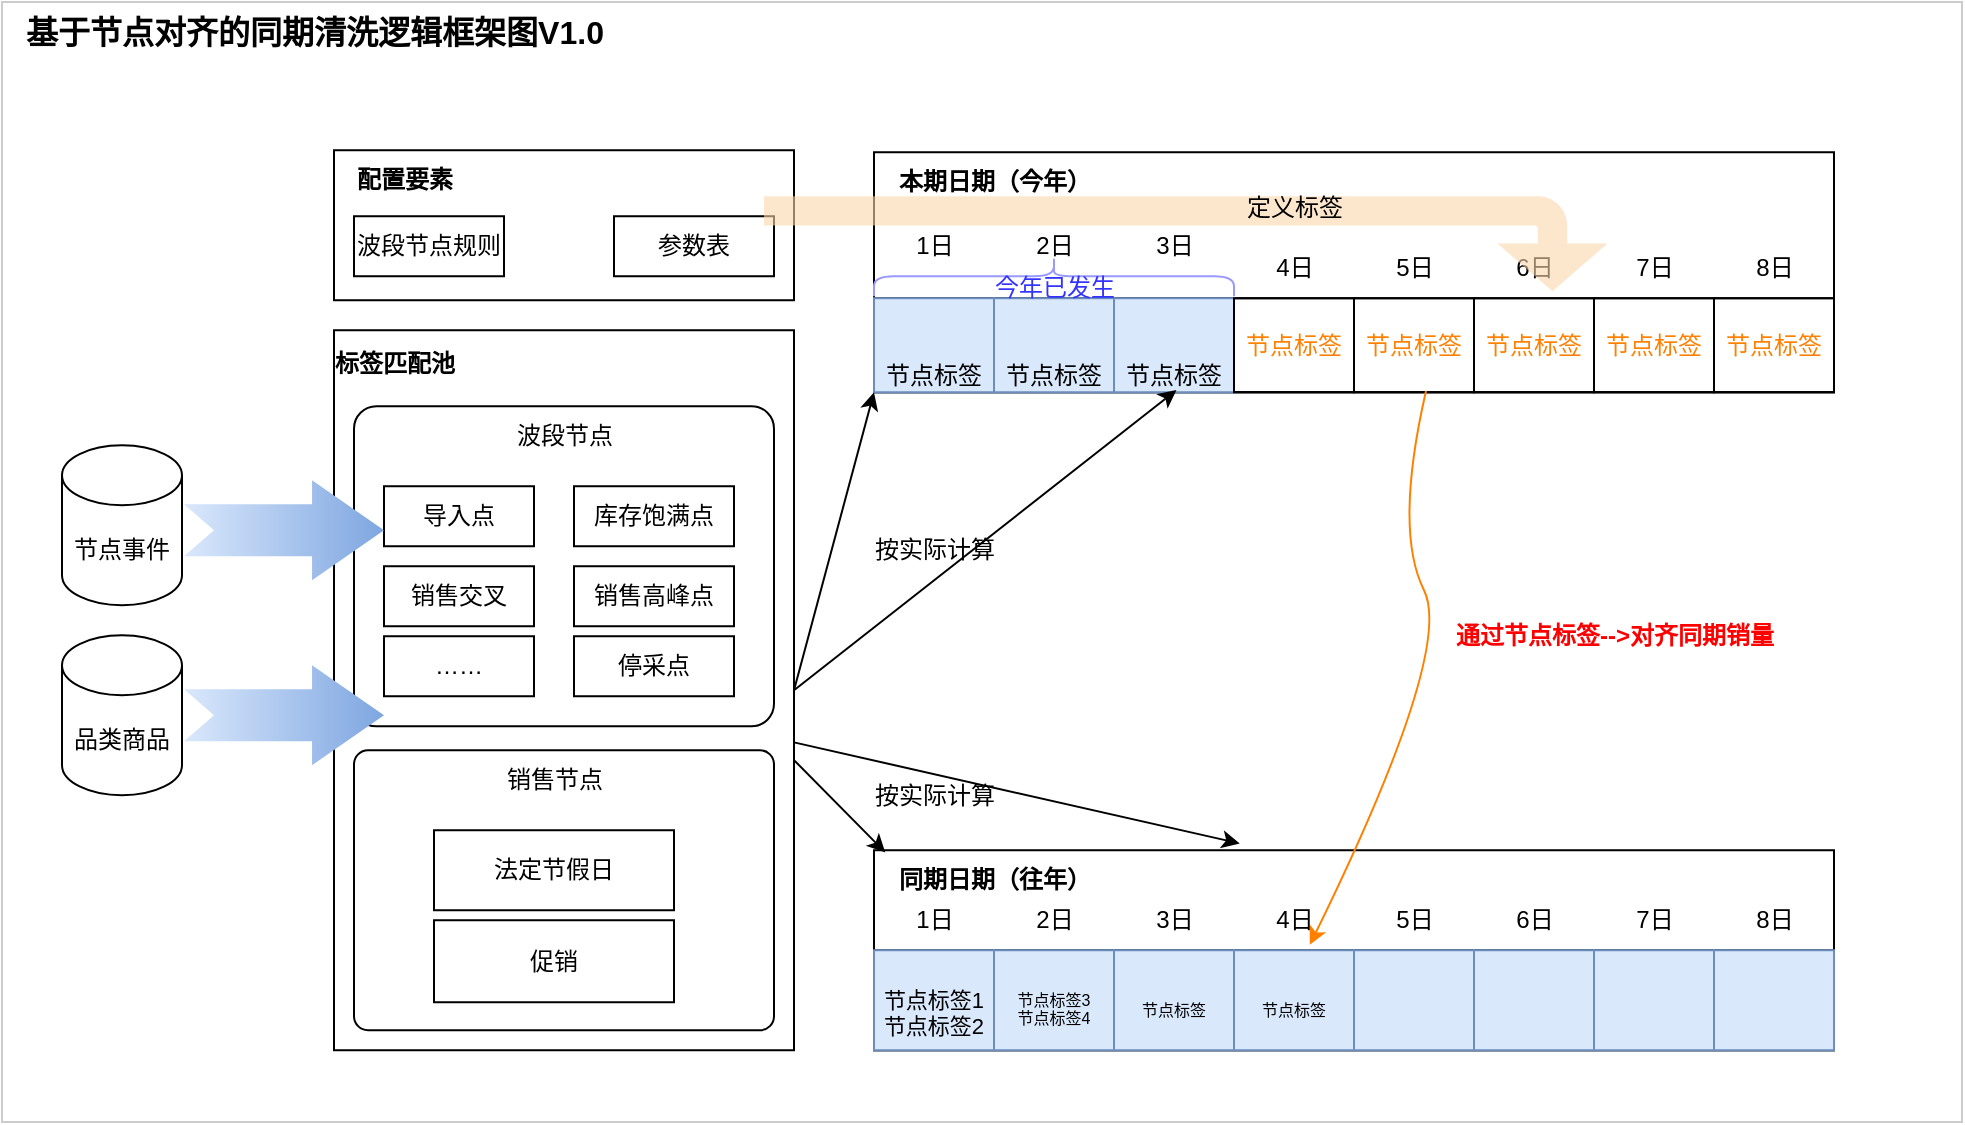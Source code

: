 <mxfile version="21.7.4" type="github">
  <diagram name="第 1 页" id="3W-qNyAslOVX8rs-bLyV">
    <mxGraphModel dx="2272" dy="840" grid="1" gridSize="10" guides="1" tooltips="1" connect="1" arrows="1" fold="1" page="1" pageScale="1" pageWidth="850" pageHeight="1100" math="0" shadow="0">
      <root>
        <mxCell id="0" />
        <mxCell id="1" parent="0" />
        <mxCell id="cDIWluWBUJS4sIbsqJ_c-129" value="" style="rounded=0;whiteSpace=wrap;html=1;strokeColor=#CCCCCC;" vertex="1" parent="1">
          <mxGeometry x="-850" width="980" height="560" as="geometry" />
        </mxCell>
        <mxCell id="cDIWluWBUJS4sIbsqJ_c-130" value="" style="rounded=0;whiteSpace=wrap;html=1;" vertex="1" parent="1">
          <mxGeometry x="-684" y="164.12" width="230" height="360" as="geometry" />
        </mxCell>
        <mxCell id="cDIWluWBUJS4sIbsqJ_c-131" value="" style="rounded=1;whiteSpace=wrap;html=1;fillColor=none;arcSize=5;" vertex="1" parent="1">
          <mxGeometry x="-674" y="374.12" width="210" height="140" as="geometry" />
        </mxCell>
        <mxCell id="cDIWluWBUJS4sIbsqJ_c-132" value="销售节点" style="text;html=1;align=center;verticalAlign=middle;resizable=0;points=[];autosize=1;strokeColor=none;fillColor=none;" vertex="1" parent="1">
          <mxGeometry x="-609" y="374.12" width="70" height="30" as="geometry" />
        </mxCell>
        <mxCell id="cDIWluWBUJS4sIbsqJ_c-133" value="法定节假日" style="rounded=0;whiteSpace=wrap;html=1;fillColor=none;" vertex="1" parent="1">
          <mxGeometry x="-634" y="414.12" width="120" height="40" as="geometry" />
        </mxCell>
        <mxCell id="cDIWluWBUJS4sIbsqJ_c-134" value="促销" style="rounded=0;whiteSpace=wrap;html=1;fillColor=none;" vertex="1" parent="1">
          <mxGeometry x="-634" y="459.12" width="120" height="41" as="geometry" />
        </mxCell>
        <mxCell id="cDIWluWBUJS4sIbsqJ_c-135" value="" style="rounded=1;whiteSpace=wrap;html=1;arcSize=7;" vertex="1" parent="1">
          <mxGeometry x="-674" y="202.12" width="210" height="160" as="geometry" />
        </mxCell>
        <mxCell id="cDIWluWBUJS4sIbsqJ_c-136" value="导入点" style="rounded=0;whiteSpace=wrap;html=1;" vertex="1" parent="1">
          <mxGeometry x="-659" y="242.12" width="75" height="30" as="geometry" />
        </mxCell>
        <mxCell id="cDIWluWBUJS4sIbsqJ_c-137" value="销售交叉" style="rounded=0;whiteSpace=wrap;html=1;" vertex="1" parent="1">
          <mxGeometry x="-659" y="282.12" width="75" height="30" as="geometry" />
        </mxCell>
        <mxCell id="cDIWluWBUJS4sIbsqJ_c-138" value="库存饱满点" style="rounded=0;whiteSpace=wrap;html=1;" vertex="1" parent="1">
          <mxGeometry x="-564" y="242.12" width="80" height="30" as="geometry" />
        </mxCell>
        <mxCell id="cDIWluWBUJS4sIbsqJ_c-139" value="销售高峰点" style="rounded=0;whiteSpace=wrap;html=1;" vertex="1" parent="1">
          <mxGeometry x="-564" y="282.12" width="80" height="30" as="geometry" />
        </mxCell>
        <mxCell id="cDIWluWBUJS4sIbsqJ_c-140" value="停采点" style="rounded=0;whiteSpace=wrap;html=1;" vertex="1" parent="1">
          <mxGeometry x="-564" y="317.12" width="80" height="30" as="geometry" />
        </mxCell>
        <mxCell id="cDIWluWBUJS4sIbsqJ_c-141" value="波段节点" style="text;html=1;align=center;verticalAlign=middle;resizable=0;points=[];autosize=1;strokeColor=none;fillColor=none;" vertex="1" parent="1">
          <mxGeometry x="-604" y="202.12" width="70" height="30" as="geometry" />
        </mxCell>
        <mxCell id="cDIWluWBUJS4sIbsqJ_c-142" value="……" style="rounded=0;whiteSpace=wrap;html=1;" vertex="1" parent="1">
          <mxGeometry x="-659" y="317.12" width="75" height="30" as="geometry" />
        </mxCell>
        <mxCell id="cDIWluWBUJS4sIbsqJ_c-143" value="标签匹配池" style="text;html=1;align=center;verticalAlign=middle;resizable=0;points=[];autosize=1;strokeColor=none;fillColor=none;fontStyle=1" vertex="1" parent="1">
          <mxGeometry x="-694" y="166.12" width="80" height="30" as="geometry" />
        </mxCell>
        <mxCell id="cDIWluWBUJS4sIbsqJ_c-144" value="" style="rounded=0;whiteSpace=wrap;html=1;" vertex="1" parent="1">
          <mxGeometry x="-414" y="424.12" width="480" height="100" as="geometry" />
        </mxCell>
        <mxCell id="cDIWluWBUJS4sIbsqJ_c-145" value="同期日期（往年）" style="text;html=1;align=center;verticalAlign=middle;resizable=0;points=[];autosize=1;strokeColor=none;fillColor=none;fontStyle=1" vertex="1" parent="1">
          <mxGeometry x="-414" y="424.12" width="120" height="30" as="geometry" />
        </mxCell>
        <mxCell id="cDIWluWBUJS4sIbsqJ_c-146" value="" style="childLayout=tableLayout;recursiveResize=0;shadow=0;fillColor=none;" vertex="1" parent="1">
          <mxGeometry x="-414" y="474.12" width="480" height="50" as="geometry" />
        </mxCell>
        <mxCell id="cDIWluWBUJS4sIbsqJ_c-147" value="" style="shape=tableRow;horizontal=0;startSize=0;swimlaneHead=0;swimlaneBody=0;top=0;left=0;bottom=0;right=0;dropTarget=0;collapsible=0;recursiveResize=0;expand=0;fontStyle=0;fillColor=none;strokeColor=inherit;" vertex="1" parent="cDIWluWBUJS4sIbsqJ_c-146">
          <mxGeometry width="480" height="50" as="geometry" />
        </mxCell>
        <mxCell id="cDIWluWBUJS4sIbsqJ_c-148" value="&lt;font style=&quot;font-size: 11px;&quot;&gt;&lt;br style=&quot;font-size: 11px;&quot;&gt;节点标签1&lt;br style=&quot;font-size: 11px;&quot;&gt;节点标签2&lt;/font&gt;" style="connectable=0;recursiveResize=0;strokeColor=#6c8ebf;fillColor=#dae8fc;align=center;whiteSpace=wrap;html=1;fontSize=8;" vertex="1" parent="cDIWluWBUJS4sIbsqJ_c-147">
          <mxGeometry width="60" height="50" as="geometry">
            <mxRectangle width="60" height="50" as="alternateBounds" />
          </mxGeometry>
        </mxCell>
        <mxCell id="cDIWluWBUJS4sIbsqJ_c-149" value="&lt;br style=&quot;border-color: var(--border-color); font-size: 8px;&quot;&gt;节点标签3&lt;br style=&quot;font-size: 8px;&quot;&gt;节点标签4" style="connectable=0;recursiveResize=0;strokeColor=#6c8ebf;fillColor=#dae8fc;align=center;whiteSpace=wrap;html=1;fontSize=8;" vertex="1" parent="cDIWluWBUJS4sIbsqJ_c-147">
          <mxGeometry x="60" width="60" height="50" as="geometry">
            <mxRectangle width="60" height="50" as="alternateBounds" />
          </mxGeometry>
        </mxCell>
        <mxCell id="cDIWluWBUJS4sIbsqJ_c-150" value="&lt;br style=&quot;border-color: var(--border-color); font-size: 8px;&quot;&gt;节点标签" style="connectable=0;recursiveResize=0;strokeColor=#6c8ebf;fillColor=#dae8fc;align=center;whiteSpace=wrap;html=1;fontSize=8;" vertex="1" parent="cDIWluWBUJS4sIbsqJ_c-147">
          <mxGeometry x="120" width="60" height="50" as="geometry">
            <mxRectangle width="60" height="50" as="alternateBounds" />
          </mxGeometry>
        </mxCell>
        <mxCell id="cDIWluWBUJS4sIbsqJ_c-151" value="&lt;br style=&quot;border-color: var(--border-color); font-size: 8px;&quot;&gt;节点标签" style="connectable=0;recursiveResize=0;strokeColor=#6c8ebf;fillColor=#dae8fc;align=center;whiteSpace=wrap;html=1;fontSize=8;" vertex="1" parent="cDIWluWBUJS4sIbsqJ_c-147">
          <mxGeometry x="180" width="60" height="50" as="geometry">
            <mxRectangle width="60" height="50" as="alternateBounds" />
          </mxGeometry>
        </mxCell>
        <mxCell id="cDIWluWBUJS4sIbsqJ_c-152" style="connectable=0;recursiveResize=0;strokeColor=#6c8ebf;fillColor=#dae8fc;align=center;whiteSpace=wrap;html=1;" vertex="1" parent="cDIWluWBUJS4sIbsqJ_c-147">
          <mxGeometry x="240" width="60" height="50" as="geometry">
            <mxRectangle width="60" height="50" as="alternateBounds" />
          </mxGeometry>
        </mxCell>
        <mxCell id="cDIWluWBUJS4sIbsqJ_c-153" style="connectable=0;recursiveResize=0;strokeColor=#6c8ebf;fillColor=#dae8fc;align=center;whiteSpace=wrap;html=1;" vertex="1" parent="cDIWluWBUJS4sIbsqJ_c-147">
          <mxGeometry x="300" width="60" height="50" as="geometry">
            <mxRectangle width="60" height="50" as="alternateBounds" />
          </mxGeometry>
        </mxCell>
        <mxCell id="cDIWluWBUJS4sIbsqJ_c-154" style="connectable=0;recursiveResize=0;strokeColor=#6c8ebf;fillColor=#dae8fc;align=center;whiteSpace=wrap;html=1;" vertex="1" parent="cDIWluWBUJS4sIbsqJ_c-147">
          <mxGeometry x="360" width="60" height="50" as="geometry">
            <mxRectangle width="60" height="50" as="alternateBounds" />
          </mxGeometry>
        </mxCell>
        <mxCell id="cDIWluWBUJS4sIbsqJ_c-155" style="connectable=0;recursiveResize=0;strokeColor=#6c8ebf;fillColor=#dae8fc;align=center;whiteSpace=wrap;html=1;" vertex="1" parent="cDIWluWBUJS4sIbsqJ_c-147">
          <mxGeometry x="420" width="60" height="50" as="geometry">
            <mxRectangle width="60" height="50" as="alternateBounds" />
          </mxGeometry>
        </mxCell>
        <mxCell id="cDIWluWBUJS4sIbsqJ_c-156" value="" style="rounded=0;whiteSpace=wrap;html=1;" vertex="1" parent="1">
          <mxGeometry x="-414" y="75.12" width="480" height="120" as="geometry" />
        </mxCell>
        <mxCell id="cDIWluWBUJS4sIbsqJ_c-157" value="本期日期（今年）" style="text;html=1;align=center;verticalAlign=middle;resizable=0;points=[];autosize=1;strokeColor=none;fillColor=none;fontStyle=1" vertex="1" parent="1">
          <mxGeometry x="-414" y="75.12" width="120" height="30" as="geometry" />
        </mxCell>
        <mxCell id="cDIWluWBUJS4sIbsqJ_c-158" value="" style="childLayout=tableLayout;recursiveResize=0;shadow=0;fillColor=none;" vertex="1" parent="1">
          <mxGeometry x="-414" y="148.12" width="480" height="47" as="geometry" />
        </mxCell>
        <mxCell id="cDIWluWBUJS4sIbsqJ_c-159" value="" style="shape=tableRow;horizontal=0;startSize=0;swimlaneHead=0;swimlaneBody=0;top=0;left=0;bottom=0;right=0;dropTarget=0;collapsible=0;recursiveResize=0;expand=0;fontStyle=0;fillColor=none;strokeColor=inherit;" vertex="1" parent="cDIWluWBUJS4sIbsqJ_c-158">
          <mxGeometry width="480" height="47" as="geometry" />
        </mxCell>
        <mxCell id="cDIWluWBUJS4sIbsqJ_c-160" value="&lt;br style=&quot;border-color: var(--border-color);&quot;&gt;&lt;br style=&quot;border-color: var(--border-color);&quot;&gt;节点标签" style="connectable=0;recursiveResize=0;strokeColor=#6c8ebf;fillColor=#dae8fc;align=center;whiteSpace=wrap;html=1;" vertex="1" parent="cDIWluWBUJS4sIbsqJ_c-159">
          <mxGeometry width="60" height="47" as="geometry">
            <mxRectangle width="60" height="47" as="alternateBounds" />
          </mxGeometry>
        </mxCell>
        <mxCell id="cDIWluWBUJS4sIbsqJ_c-161" value="&lt;br style=&quot;border-color: var(--border-color);&quot;&gt;&lt;br style=&quot;border-color: var(--border-color);&quot;&gt;节点标签" style="connectable=0;recursiveResize=0;strokeColor=#6c8ebf;fillColor=#dae8fc;align=center;whiteSpace=wrap;html=1;" vertex="1" parent="cDIWluWBUJS4sIbsqJ_c-159">
          <mxGeometry x="60" width="60" height="47" as="geometry">
            <mxRectangle width="60" height="47" as="alternateBounds" />
          </mxGeometry>
        </mxCell>
        <mxCell id="cDIWluWBUJS4sIbsqJ_c-162" value="&lt;br style=&quot;border-color: var(--border-color);&quot;&gt;&lt;br style=&quot;border-color: var(--border-color);&quot;&gt;节点标签" style="connectable=0;recursiveResize=0;strokeColor=#6c8ebf;fillColor=#dae8fc;align=center;whiteSpace=wrap;html=1;" vertex="1" parent="cDIWluWBUJS4sIbsqJ_c-159">
          <mxGeometry x="120" width="60" height="47" as="geometry">
            <mxRectangle width="60" height="47" as="alternateBounds" />
          </mxGeometry>
        </mxCell>
        <mxCell id="cDIWluWBUJS4sIbsqJ_c-163" value="&lt;font color=&quot;#ff8000&quot;&gt;节点标签&lt;/font&gt;" style="connectable=0;recursiveResize=0;strokeColor=inherit;fillColor=none;align=center;whiteSpace=wrap;html=1;" vertex="1" parent="cDIWluWBUJS4sIbsqJ_c-159">
          <mxGeometry x="180" width="60" height="47" as="geometry">
            <mxRectangle width="60" height="47" as="alternateBounds" />
          </mxGeometry>
        </mxCell>
        <mxCell id="cDIWluWBUJS4sIbsqJ_c-164" value="&lt;font color=&quot;#ff8000&quot;&gt;节点标签&lt;/font&gt;" style="connectable=0;recursiveResize=0;strokeColor=inherit;fillColor=none;align=center;whiteSpace=wrap;html=1;" vertex="1" parent="cDIWluWBUJS4sIbsqJ_c-159">
          <mxGeometry x="240" width="60" height="47" as="geometry">
            <mxRectangle width="60" height="47" as="alternateBounds" />
          </mxGeometry>
        </mxCell>
        <mxCell id="cDIWluWBUJS4sIbsqJ_c-165" value="&lt;font color=&quot;#ff8000&quot;&gt;节点标签&lt;/font&gt;" style="connectable=0;recursiveResize=0;strokeColor=inherit;fillColor=none;align=center;whiteSpace=wrap;html=1;" vertex="1" parent="cDIWluWBUJS4sIbsqJ_c-159">
          <mxGeometry x="300" width="60" height="47" as="geometry">
            <mxRectangle width="60" height="47" as="alternateBounds" />
          </mxGeometry>
        </mxCell>
        <mxCell id="cDIWluWBUJS4sIbsqJ_c-166" value="&lt;font color=&quot;#ff8000&quot;&gt;节点标签&lt;/font&gt;" style="connectable=0;recursiveResize=0;strokeColor=inherit;fillColor=none;align=center;whiteSpace=wrap;html=1;" vertex="1" parent="cDIWluWBUJS4sIbsqJ_c-159">
          <mxGeometry x="360" width="60" height="47" as="geometry">
            <mxRectangle width="60" height="47" as="alternateBounds" />
          </mxGeometry>
        </mxCell>
        <mxCell id="cDIWluWBUJS4sIbsqJ_c-167" value="&lt;font color=&quot;#ff8000&quot;&gt;节点标签&lt;/font&gt;" style="connectable=0;recursiveResize=0;strokeColor=inherit;fillColor=none;align=center;whiteSpace=wrap;html=1;" vertex="1" parent="cDIWluWBUJS4sIbsqJ_c-159">
          <mxGeometry x="420" width="60" height="47" as="geometry">
            <mxRectangle width="60" height="47" as="alternateBounds" />
          </mxGeometry>
        </mxCell>
        <mxCell id="cDIWluWBUJS4sIbsqJ_c-168" value="品类商品" style="shape=cylinder3;whiteSpace=wrap;html=1;boundedLbl=1;backgroundOutline=1;size=15;" vertex="1" parent="1">
          <mxGeometry x="-820" y="316.62" width="60" height="80" as="geometry" />
        </mxCell>
        <mxCell id="cDIWluWBUJS4sIbsqJ_c-169" value="节点事件" style="shape=cylinder3;whiteSpace=wrap;html=1;boundedLbl=1;backgroundOutline=1;size=15;" vertex="1" parent="1">
          <mxGeometry x="-820" y="221.62" width="60" height="80" as="geometry" />
        </mxCell>
        <mxCell id="cDIWluWBUJS4sIbsqJ_c-170" value="" style="html=1;shadow=0;dashed=0;align=center;verticalAlign=middle;shape=mxgraph.arrows2.arrow;dy=0.48;dx=35.98;notch=15;fillColor=#dae8fc;gradientColor=#7ea6e0;strokeColor=none;gradientDirection=east;" vertex="1" parent="1">
          <mxGeometry x="-759" y="239.12" width="100" height="50" as="geometry" />
        </mxCell>
        <mxCell id="cDIWluWBUJS4sIbsqJ_c-171" value="" style="html=1;shadow=0;dashed=0;align=center;verticalAlign=middle;shape=mxgraph.arrows2.arrow;dy=0.48;dx=35.98;notch=15;fillColor=#dae8fc;gradientColor=#7ea6e0;strokeColor=none;gradientDirection=east;" vertex="1" parent="1">
          <mxGeometry x="-759" y="331.62" width="100" height="50" as="geometry" />
        </mxCell>
        <mxCell id="cDIWluWBUJS4sIbsqJ_c-172" value="" style="endArrow=classic;html=1;rounded=0;entryX=0.047;entryY=0.037;entryDx=0;entryDy=0;entryPerimeter=0;exitX=1;exitY=0.597;exitDx=0;exitDy=0;exitPerimeter=0;" edge="1" parent="1" source="cDIWluWBUJS4sIbsqJ_c-130" target="cDIWluWBUJS4sIbsqJ_c-145">
          <mxGeometry width="50" height="50" relative="1" as="geometry">
            <mxPoint x="-444" y="354.12" as="sourcePoint" />
            <mxPoint x="-94" y="174.12" as="targetPoint" />
          </mxGeometry>
        </mxCell>
        <mxCell id="cDIWluWBUJS4sIbsqJ_c-173" value="" style="endArrow=classic;html=1;rounded=0;entryX=0.381;entryY=-0.034;entryDx=0;entryDy=0;entryPerimeter=0;" edge="1" parent="1" source="cDIWluWBUJS4sIbsqJ_c-130" target="cDIWluWBUJS4sIbsqJ_c-144">
          <mxGeometry width="50" height="50" relative="1" as="geometry">
            <mxPoint x="-444" y="294.12" as="sourcePoint" />
            <mxPoint x="-324" y="324.12" as="targetPoint" />
          </mxGeometry>
        </mxCell>
        <mxCell id="cDIWluWBUJS4sIbsqJ_c-174" value="" style="curved=1;endArrow=classic;html=1;rounded=0;exitX=0.575;exitY=0.987;exitDx=0;exitDy=0;exitPerimeter=0;entryX=0.454;entryY=-0.054;entryDx=0;entryDy=0;entryPerimeter=0;strokeColor=#FF8000;" edge="1" parent="1" source="cDIWluWBUJS4sIbsqJ_c-159" target="cDIWluWBUJS4sIbsqJ_c-147">
          <mxGeometry width="50" height="50" relative="1" as="geometry">
            <mxPoint x="-4" y="174.12" as="sourcePoint" />
            <mxPoint x="-4" y="304.12" as="targetPoint" />
            <Array as="points">
              <mxPoint x="-154" y="264.12" />
              <mxPoint x="-124" y="324.12" />
            </Array>
          </mxGeometry>
        </mxCell>
        <mxCell id="cDIWluWBUJS4sIbsqJ_c-175" value="通过节点标签--&amp;gt;对齐同期销量" style="text;html=1;align=center;verticalAlign=middle;resizable=0;points=[];autosize=1;strokeColor=none;fillColor=none;fontStyle=1;fontColor=#FF0000;" vertex="1" parent="1">
          <mxGeometry x="-134" y="301.75" width="180" height="30" as="geometry" />
        </mxCell>
        <mxCell id="cDIWluWBUJS4sIbsqJ_c-176" value="1日" style="text;html=1;align=center;verticalAlign=middle;resizable=0;points=[];autosize=1;strokeColor=none;fillColor=none;" vertex="1" parent="1">
          <mxGeometry x="-404" y="107.12" width="40" height="30" as="geometry" />
        </mxCell>
        <mxCell id="cDIWluWBUJS4sIbsqJ_c-177" value="2日" style="text;html=1;align=center;verticalAlign=middle;resizable=0;points=[];autosize=1;strokeColor=none;fillColor=none;" vertex="1" parent="1">
          <mxGeometry x="-344" y="107.12" width="40" height="30" as="geometry" />
        </mxCell>
        <mxCell id="cDIWluWBUJS4sIbsqJ_c-178" value="3日" style="text;html=1;align=center;verticalAlign=middle;resizable=0;points=[];autosize=1;strokeColor=none;fillColor=none;" vertex="1" parent="1">
          <mxGeometry x="-284" y="107.12" width="40" height="30" as="geometry" />
        </mxCell>
        <mxCell id="cDIWluWBUJS4sIbsqJ_c-179" value="4日" style="text;html=1;align=center;verticalAlign=middle;resizable=0;points=[];autosize=1;strokeColor=none;fillColor=none;" vertex="1" parent="1">
          <mxGeometry x="-224" y="118.12" width="40" height="30" as="geometry" />
        </mxCell>
        <mxCell id="cDIWluWBUJS4sIbsqJ_c-180" value="8日" style="text;html=1;align=center;verticalAlign=middle;resizable=0;points=[];autosize=1;strokeColor=none;fillColor=none;" vertex="1" parent="1">
          <mxGeometry x="16" y="118.12" width="40" height="30" as="geometry" />
        </mxCell>
        <mxCell id="cDIWluWBUJS4sIbsqJ_c-181" value="7日" style="text;html=1;align=center;verticalAlign=middle;resizable=0;points=[];autosize=1;strokeColor=none;fillColor=none;" vertex="1" parent="1">
          <mxGeometry x="-44" y="118.12" width="40" height="30" as="geometry" />
        </mxCell>
        <mxCell id="cDIWluWBUJS4sIbsqJ_c-182" value="6日" style="text;html=1;align=center;verticalAlign=middle;resizable=0;points=[];autosize=1;strokeColor=none;fillColor=none;" vertex="1" parent="1">
          <mxGeometry x="-104" y="118.12" width="40" height="30" as="geometry" />
        </mxCell>
        <mxCell id="cDIWluWBUJS4sIbsqJ_c-183" value="5日" style="text;html=1;align=center;verticalAlign=middle;resizable=0;points=[];autosize=1;strokeColor=none;fillColor=none;" vertex="1" parent="1">
          <mxGeometry x="-164" y="118.12" width="40" height="30" as="geometry" />
        </mxCell>
        <mxCell id="cDIWluWBUJS4sIbsqJ_c-184" value="1日" style="text;html=1;align=center;verticalAlign=middle;resizable=0;points=[];autosize=1;strokeColor=none;fillColor=none;" vertex="1" parent="1">
          <mxGeometry x="-404" y="444.12" width="40" height="30" as="geometry" />
        </mxCell>
        <mxCell id="cDIWluWBUJS4sIbsqJ_c-185" value="2日" style="text;html=1;align=center;verticalAlign=middle;resizable=0;points=[];autosize=1;strokeColor=none;fillColor=none;" vertex="1" parent="1">
          <mxGeometry x="-344" y="444.12" width="40" height="30" as="geometry" />
        </mxCell>
        <mxCell id="cDIWluWBUJS4sIbsqJ_c-186" value="3日" style="text;html=1;align=center;verticalAlign=middle;resizable=0;points=[];autosize=1;strokeColor=none;fillColor=none;" vertex="1" parent="1">
          <mxGeometry x="-284" y="444.12" width="40" height="30" as="geometry" />
        </mxCell>
        <mxCell id="cDIWluWBUJS4sIbsqJ_c-187" value="4日" style="text;html=1;align=center;verticalAlign=middle;resizable=0;points=[];autosize=1;strokeColor=none;fillColor=none;" vertex="1" parent="1">
          <mxGeometry x="-224" y="444.12" width="40" height="30" as="geometry" />
        </mxCell>
        <mxCell id="cDIWluWBUJS4sIbsqJ_c-188" value="8日" style="text;html=1;align=center;verticalAlign=middle;resizable=0;points=[];autosize=1;strokeColor=none;fillColor=none;" vertex="1" parent="1">
          <mxGeometry x="16" y="444.12" width="40" height="30" as="geometry" />
        </mxCell>
        <mxCell id="cDIWluWBUJS4sIbsqJ_c-189" value="7日" style="text;html=1;align=center;verticalAlign=middle;resizable=0;points=[];autosize=1;strokeColor=none;fillColor=none;" vertex="1" parent="1">
          <mxGeometry x="-44" y="444.12" width="40" height="30" as="geometry" />
        </mxCell>
        <mxCell id="cDIWluWBUJS4sIbsqJ_c-190" value="6日" style="text;html=1;align=center;verticalAlign=middle;resizable=0;points=[];autosize=1;strokeColor=none;fillColor=none;" vertex="1" parent="1">
          <mxGeometry x="-104" y="444.12" width="40" height="30" as="geometry" />
        </mxCell>
        <mxCell id="cDIWluWBUJS4sIbsqJ_c-191" value="5日" style="text;html=1;align=center;verticalAlign=middle;resizable=0;points=[];autosize=1;strokeColor=none;fillColor=none;" vertex="1" parent="1">
          <mxGeometry x="-164" y="444.12" width="40" height="30" as="geometry" />
        </mxCell>
        <mxCell id="cDIWluWBUJS4sIbsqJ_c-192" value="" style="shape=curlyBracket;whiteSpace=wrap;html=1;rounded=1;flipH=1;labelPosition=right;verticalLabelPosition=middle;align=left;verticalAlign=middle;direction=south;strokeColor=#9999FF;" vertex="1" parent="1">
          <mxGeometry x="-414" y="127.12" width="180" height="20" as="geometry" />
        </mxCell>
        <mxCell id="cDIWluWBUJS4sIbsqJ_c-193" value="今年已发生" style="text;html=1;align=center;verticalAlign=middle;resizable=0;points=[];autosize=1;strokeColor=none;fillColor=none;fontColor=#3333FF;" vertex="1" parent="1">
          <mxGeometry x="-364" y="128.12" width="80" height="30" as="geometry" />
        </mxCell>
        <mxCell id="cDIWluWBUJS4sIbsqJ_c-194" value="" style="endArrow=classic;html=1;rounded=0;entryX=0;entryY=1;entryDx=0;entryDy=0;" edge="1" parent="1" target="cDIWluWBUJS4sIbsqJ_c-158">
          <mxGeometry width="50" height="50" relative="1" as="geometry">
            <mxPoint x="-454" y="344.12" as="sourcePoint" />
            <mxPoint x="-404" y="294.12" as="targetPoint" />
          </mxGeometry>
        </mxCell>
        <mxCell id="cDIWluWBUJS4sIbsqJ_c-195" value="" style="endArrow=classic;html=1;rounded=0;entryX=0.315;entryY=0.977;entryDx=0;entryDy=0;entryPerimeter=0;" edge="1" parent="1" target="cDIWluWBUJS4sIbsqJ_c-158">
          <mxGeometry width="50" height="50" relative="1" as="geometry">
            <mxPoint x="-454" y="344.12" as="sourcePoint" />
            <mxPoint x="-404" y="224.12" as="targetPoint" />
          </mxGeometry>
        </mxCell>
        <mxCell id="cDIWluWBUJS4sIbsqJ_c-196" value="按实际计算" style="text;html=1;align=center;verticalAlign=middle;resizable=0;points=[];autosize=1;strokeColor=none;fillColor=none;" vertex="1" parent="1">
          <mxGeometry x="-424" y="381.62" width="80" height="30" as="geometry" />
        </mxCell>
        <mxCell id="cDIWluWBUJS4sIbsqJ_c-197" value="按实际计算" style="text;html=1;align=center;verticalAlign=middle;resizable=0;points=[];autosize=1;strokeColor=none;fillColor=none;" vertex="1" parent="1">
          <mxGeometry x="-424" y="259.12" width="80" height="30" as="geometry" />
        </mxCell>
        <mxCell id="cDIWluWBUJS4sIbsqJ_c-198" value="" style="rounded=0;whiteSpace=wrap;html=1;" vertex="1" parent="1">
          <mxGeometry x="-684" y="74.12" width="230" height="75" as="geometry" />
        </mxCell>
        <mxCell id="cDIWluWBUJS4sIbsqJ_c-199" value="波段节点规则" style="rounded=0;whiteSpace=wrap;html=1;" vertex="1" parent="1">
          <mxGeometry x="-674" y="107.12" width="75" height="30" as="geometry" />
        </mxCell>
        <mxCell id="cDIWluWBUJS4sIbsqJ_c-200" value="参数表" style="rounded=0;whiteSpace=wrap;html=1;" vertex="1" parent="1">
          <mxGeometry x="-544" y="107.12" width="80" height="30" as="geometry" />
        </mxCell>
        <mxCell id="cDIWluWBUJS4sIbsqJ_c-201" value="配置要素" style="text;html=1;align=center;verticalAlign=middle;resizable=0;points=[];autosize=1;strokeColor=none;fillColor=none;fontStyle=1" vertex="1" parent="1">
          <mxGeometry x="-684" y="74.12" width="70" height="30" as="geometry" />
        </mxCell>
        <mxCell id="cDIWluWBUJS4sIbsqJ_c-202" value="" style="html=1;shadow=0;dashed=0;align=center;verticalAlign=middle;shape=mxgraph.arrows2.bendArrow;dy=7.33;dx=23.88;notch=0;arrowHead=55;rounded=1;rotation=90;fillColor=#fad7ac;strokeColor=none;opacity=60;" vertex="1" parent="1">
          <mxGeometry x="-281.87" y="-90" width="47.5" height="421.75" as="geometry" />
        </mxCell>
        <mxCell id="cDIWluWBUJS4sIbsqJ_c-203" value="定义标签" style="text;html=1;align=center;verticalAlign=middle;resizable=0;points=[];autosize=1;strokeColor=none;fillColor=none;" vertex="1" parent="1">
          <mxGeometry x="-239" y="88.12" width="70" height="30" as="geometry" />
        </mxCell>
        <mxCell id="cDIWluWBUJS4sIbsqJ_c-204" value="基于节点对齐的同期清洗逻辑框架图V1.0" style="text;html=1;align=center;verticalAlign=middle;resizable=0;points=[];autosize=1;strokeColor=none;fillColor=none;fontStyle=1;fontSize=16;" vertex="1" parent="1">
          <mxGeometry x="-849" width="310" height="30" as="geometry" />
        </mxCell>
      </root>
    </mxGraphModel>
  </diagram>
</mxfile>

